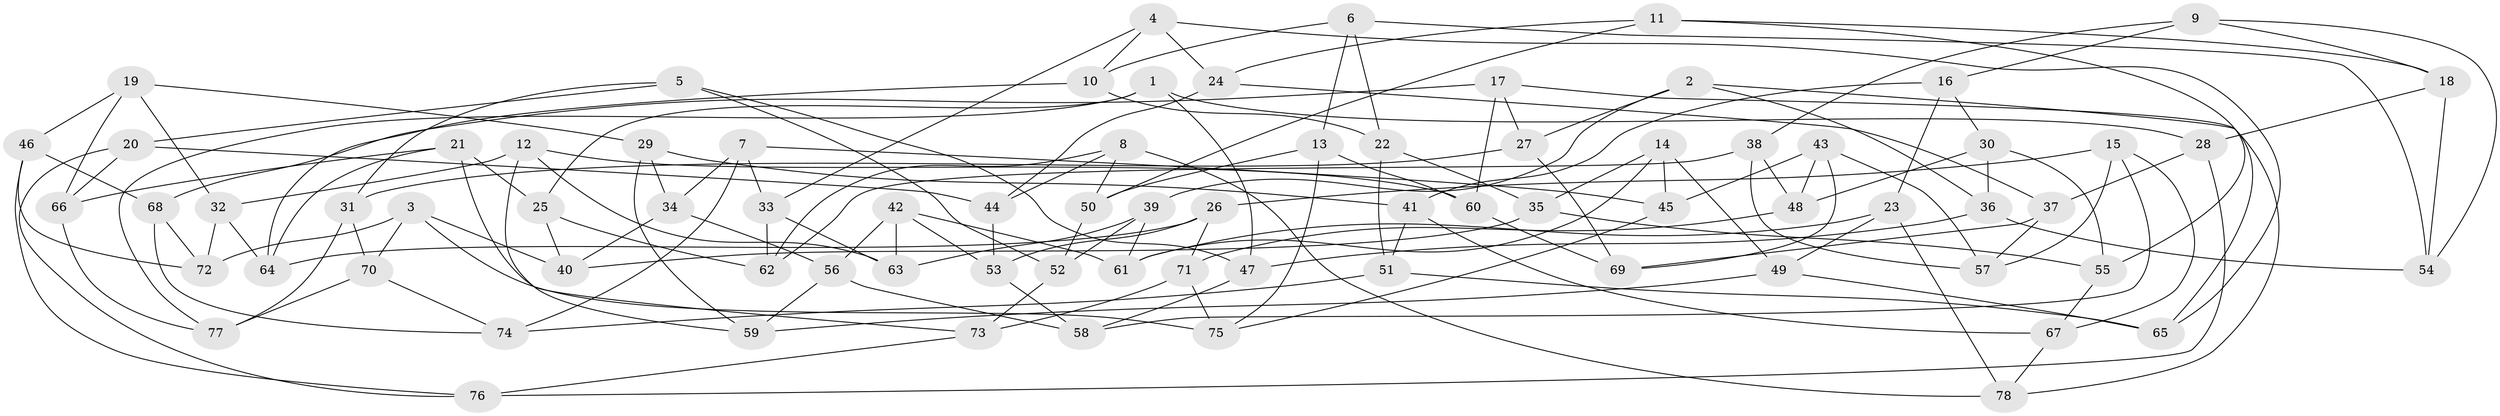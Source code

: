 // Generated by graph-tools (version 1.1) at 2025/16/03/09/25 04:16:35]
// undirected, 78 vertices, 156 edges
graph export_dot {
graph [start="1"]
  node [color=gray90,style=filled];
  1;
  2;
  3;
  4;
  5;
  6;
  7;
  8;
  9;
  10;
  11;
  12;
  13;
  14;
  15;
  16;
  17;
  18;
  19;
  20;
  21;
  22;
  23;
  24;
  25;
  26;
  27;
  28;
  29;
  30;
  31;
  32;
  33;
  34;
  35;
  36;
  37;
  38;
  39;
  40;
  41;
  42;
  43;
  44;
  45;
  46;
  47;
  48;
  49;
  50;
  51;
  52;
  53;
  54;
  55;
  56;
  57;
  58;
  59;
  60;
  61;
  62;
  63;
  64;
  65;
  66;
  67;
  68;
  69;
  70;
  71;
  72;
  73;
  74;
  75;
  76;
  77;
  78;
  1 -- 77;
  1 -- 47;
  1 -- 25;
  1 -- 28;
  2 -- 27;
  2 -- 39;
  2 -- 65;
  2 -- 36;
  3 -- 40;
  3 -- 72;
  3 -- 70;
  3 -- 75;
  4 -- 10;
  4 -- 65;
  4 -- 24;
  4 -- 33;
  5 -- 52;
  5 -- 47;
  5 -- 31;
  5 -- 20;
  6 -- 54;
  6 -- 22;
  6 -- 13;
  6 -- 10;
  7 -- 74;
  7 -- 33;
  7 -- 45;
  7 -- 34;
  8 -- 44;
  8 -- 62;
  8 -- 50;
  8 -- 78;
  9 -- 38;
  9 -- 16;
  9 -- 54;
  9 -- 18;
  10 -- 64;
  10 -- 22;
  11 -- 55;
  11 -- 18;
  11 -- 24;
  11 -- 50;
  12 -- 59;
  12 -- 60;
  12 -- 63;
  12 -- 32;
  13 -- 60;
  13 -- 75;
  13 -- 50;
  14 -- 35;
  14 -- 49;
  14 -- 61;
  14 -- 45;
  15 -- 58;
  15 -- 57;
  15 -- 67;
  15 -- 26;
  16 -- 23;
  16 -- 30;
  16 -- 41;
  17 -- 60;
  17 -- 78;
  17 -- 68;
  17 -- 27;
  18 -- 54;
  18 -- 28;
  19 -- 29;
  19 -- 32;
  19 -- 66;
  19 -- 46;
  20 -- 66;
  20 -- 44;
  20 -- 76;
  21 -- 64;
  21 -- 66;
  21 -- 73;
  21 -- 25;
  22 -- 35;
  22 -- 51;
  23 -- 61;
  23 -- 49;
  23 -- 78;
  24 -- 37;
  24 -- 44;
  25 -- 40;
  25 -- 62;
  26 -- 53;
  26 -- 64;
  26 -- 71;
  27 -- 31;
  27 -- 69;
  28 -- 76;
  28 -- 37;
  29 -- 34;
  29 -- 41;
  29 -- 59;
  30 -- 48;
  30 -- 36;
  30 -- 55;
  31 -- 77;
  31 -- 70;
  32 -- 64;
  32 -- 72;
  33 -- 63;
  33 -- 62;
  34 -- 40;
  34 -- 56;
  35 -- 40;
  35 -- 55;
  36 -- 54;
  36 -- 47;
  37 -- 57;
  37 -- 69;
  38 -- 57;
  38 -- 48;
  38 -- 62;
  39 -- 52;
  39 -- 61;
  39 -- 63;
  41 -- 67;
  41 -- 51;
  42 -- 61;
  42 -- 56;
  42 -- 53;
  42 -- 63;
  43 -- 57;
  43 -- 48;
  43 -- 45;
  43 -- 69;
  44 -- 53;
  45 -- 75;
  46 -- 72;
  46 -- 76;
  46 -- 68;
  47 -- 58;
  48 -- 71;
  49 -- 59;
  49 -- 65;
  50 -- 52;
  51 -- 74;
  51 -- 65;
  52 -- 73;
  53 -- 58;
  55 -- 67;
  56 -- 58;
  56 -- 59;
  60 -- 69;
  66 -- 77;
  67 -- 78;
  68 -- 74;
  68 -- 72;
  70 -- 77;
  70 -- 74;
  71 -- 75;
  71 -- 73;
  73 -- 76;
}
